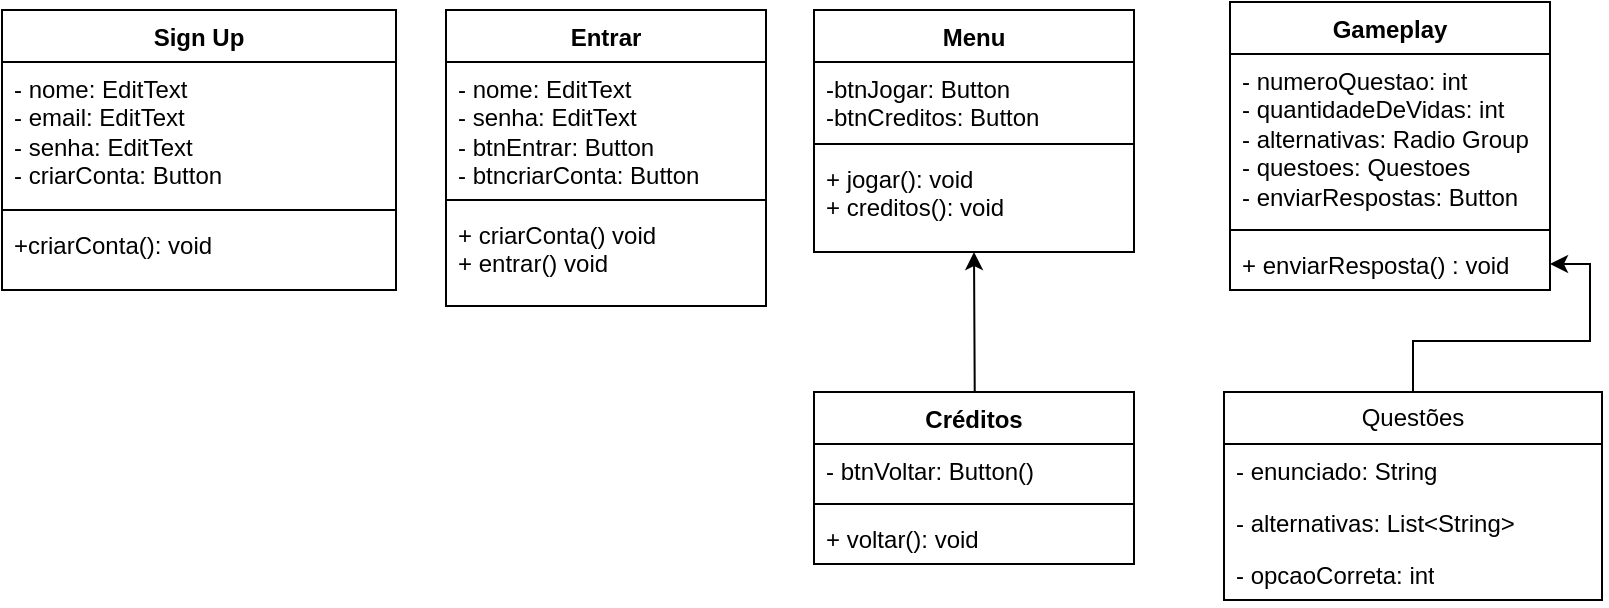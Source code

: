 <mxfile version="24.8.3">
  <diagram name="Página-1" id="_6wJqSV0RkrcyglIBapG">
    <mxGraphModel dx="1435" dy="-249" grid="0" gridSize="10" guides="1" tooltips="1" connect="1" arrows="1" fold="1" page="0" pageScale="1" pageWidth="827" pageHeight="1169" math="0" shadow="0">
      <root>
        <mxCell id="0" />
        <mxCell id="1" parent="0" />
        <mxCell id="76yzSBtMya5_2GJz_PTm-30" value="Sign Up" style="swimlane;fontStyle=1;align=center;verticalAlign=top;childLayout=stackLayout;horizontal=1;startSize=26;horizontalStack=0;resizeParent=1;resizeParentMax=0;resizeLast=0;collapsible=1;marginBottom=0;whiteSpace=wrap;html=1;" parent="1" vertex="1">
          <mxGeometry x="-314" y="1153" width="197" height="140" as="geometry" />
        </mxCell>
        <mxCell id="76yzSBtMya5_2GJz_PTm-31" value="&lt;div&gt;- nome: EditText&lt;/div&gt;- email: EditText&lt;div&gt;&lt;div&gt;- senha: EditText&lt;/div&gt;&lt;/div&gt;&lt;div&gt;- criarConta: Button&lt;/div&gt;" style="text;strokeColor=none;fillColor=none;align=left;verticalAlign=top;spacingLeft=4;spacingRight=4;overflow=hidden;rotatable=0;points=[[0,0.5],[1,0.5]];portConstraint=eastwest;whiteSpace=wrap;html=1;" parent="76yzSBtMya5_2GJz_PTm-30" vertex="1">
          <mxGeometry y="26" width="197" height="70" as="geometry" />
        </mxCell>
        <mxCell id="76yzSBtMya5_2GJz_PTm-32" value="" style="line;strokeWidth=1;fillColor=none;align=left;verticalAlign=middle;spacingTop=-1;spacingLeft=3;spacingRight=3;rotatable=0;labelPosition=right;points=[];portConstraint=eastwest;strokeColor=inherit;" parent="76yzSBtMya5_2GJz_PTm-30" vertex="1">
          <mxGeometry y="96" width="197" height="8" as="geometry" />
        </mxCell>
        <mxCell id="76yzSBtMya5_2GJz_PTm-33" value="+criarConta(): void" style="text;strokeColor=none;fillColor=none;align=left;verticalAlign=top;spacingLeft=4;spacingRight=4;overflow=hidden;rotatable=0;points=[[0,0.5],[1,0.5]];portConstraint=eastwest;whiteSpace=wrap;html=1;" parent="76yzSBtMya5_2GJz_PTm-30" vertex="1">
          <mxGeometry y="104" width="197" height="36" as="geometry" />
        </mxCell>
        <mxCell id="76yzSBtMya5_2GJz_PTm-34" value="Entrar" style="swimlane;fontStyle=1;align=center;verticalAlign=top;childLayout=stackLayout;horizontal=1;startSize=26;horizontalStack=0;resizeParent=1;resizeParentMax=0;resizeLast=0;collapsible=1;marginBottom=0;whiteSpace=wrap;html=1;" parent="1" vertex="1">
          <mxGeometry x="-92" y="1153" width="160" height="148" as="geometry" />
        </mxCell>
        <mxCell id="76yzSBtMya5_2GJz_PTm-35" value="- nome: EditText&lt;div&gt;- senha: EditText&lt;/div&gt;&lt;div&gt;- btnEntrar: Button&lt;/div&gt;&lt;div&gt;- btncriarConta: Button&lt;/div&gt;" style="text;strokeColor=none;fillColor=none;align=left;verticalAlign=top;spacingLeft=4;spacingRight=4;overflow=hidden;rotatable=0;points=[[0,0.5],[1,0.5]];portConstraint=eastwest;whiteSpace=wrap;html=1;" parent="76yzSBtMya5_2GJz_PTm-34" vertex="1">
          <mxGeometry y="26" width="160" height="65" as="geometry" />
        </mxCell>
        <mxCell id="76yzSBtMya5_2GJz_PTm-36" value="" style="line;strokeWidth=1;fillColor=none;align=left;verticalAlign=middle;spacingTop=-1;spacingLeft=3;spacingRight=3;rotatable=0;labelPosition=right;points=[];portConstraint=eastwest;strokeColor=inherit;" parent="76yzSBtMya5_2GJz_PTm-34" vertex="1">
          <mxGeometry y="91" width="160" height="8" as="geometry" />
        </mxCell>
        <mxCell id="76yzSBtMya5_2GJz_PTm-37" value="+ criarConta() void&lt;div&gt;+ entrar() void&lt;/div&gt;" style="text;strokeColor=none;fillColor=none;align=left;verticalAlign=top;spacingLeft=4;spacingRight=4;overflow=hidden;rotatable=0;points=[[0,0.5],[1,0.5]];portConstraint=eastwest;whiteSpace=wrap;html=1;" parent="76yzSBtMya5_2GJz_PTm-34" vertex="1">
          <mxGeometry y="99" width="160" height="49" as="geometry" />
        </mxCell>
        <mxCell id="76yzSBtMya5_2GJz_PTm-38" value="Menu" style="swimlane;fontStyle=1;align=center;verticalAlign=top;childLayout=stackLayout;horizontal=1;startSize=26;horizontalStack=0;resizeParent=1;resizeParentMax=0;resizeLast=0;collapsible=1;marginBottom=0;whiteSpace=wrap;html=1;" parent="1" vertex="1">
          <mxGeometry x="92" y="1153" width="160" height="121" as="geometry" />
        </mxCell>
        <mxCell id="76yzSBtMya5_2GJz_PTm-39" value="-btnJogar: Button&lt;div&gt;-btnCreditos: Button&lt;/div&gt;" style="text;strokeColor=none;fillColor=none;align=left;verticalAlign=top;spacingLeft=4;spacingRight=4;overflow=hidden;rotatable=0;points=[[0,0.5],[1,0.5]];portConstraint=eastwest;whiteSpace=wrap;html=1;" parent="76yzSBtMya5_2GJz_PTm-38" vertex="1">
          <mxGeometry y="26" width="160" height="37" as="geometry" />
        </mxCell>
        <mxCell id="76yzSBtMya5_2GJz_PTm-40" value="" style="line;strokeWidth=1;fillColor=none;align=left;verticalAlign=middle;spacingTop=-1;spacingLeft=3;spacingRight=3;rotatable=0;labelPosition=right;points=[];portConstraint=eastwest;strokeColor=inherit;" parent="76yzSBtMya5_2GJz_PTm-38" vertex="1">
          <mxGeometry y="63" width="160" height="8" as="geometry" />
        </mxCell>
        <mxCell id="76yzSBtMya5_2GJz_PTm-41" value="+ jogar(): void&lt;div&gt;+ creditos(): void&lt;/div&gt;" style="text;strokeColor=none;fillColor=none;align=left;verticalAlign=top;spacingLeft=4;spacingRight=4;overflow=hidden;rotatable=0;points=[[0,0.5],[1,0.5]];portConstraint=eastwest;whiteSpace=wrap;html=1;" parent="76yzSBtMya5_2GJz_PTm-38" vertex="1">
          <mxGeometry y="71" width="160" height="50" as="geometry" />
        </mxCell>
        <mxCell id="76yzSBtMya5_2GJz_PTm-54" value="" style="edgeStyle=orthogonalEdgeStyle;rounded=0;orthogonalLoop=1;jettySize=auto;html=1;" parent="1" edge="1">
          <mxGeometry relative="1" as="geometry">
            <mxPoint x="92" y="1369.0" as="sourcePoint" />
            <mxPoint x="172" y="1274.0" as="targetPoint" />
          </mxGeometry>
        </mxCell>
        <mxCell id="76yzSBtMya5_2GJz_PTm-42" value="Créditos" style="swimlane;fontStyle=1;align=center;verticalAlign=top;childLayout=stackLayout;horizontal=1;startSize=26;horizontalStack=0;resizeParent=1;resizeParentMax=0;resizeLast=0;collapsible=1;marginBottom=0;whiteSpace=wrap;html=1;" parent="1" vertex="1">
          <mxGeometry x="92" y="1344" width="160" height="86" as="geometry" />
        </mxCell>
        <mxCell id="76yzSBtMya5_2GJz_PTm-43" value="- btnVoltar: Button()" style="text;strokeColor=none;fillColor=none;align=left;verticalAlign=top;spacingLeft=4;spacingRight=4;overflow=hidden;rotatable=0;points=[[0,0.5],[1,0.5]];portConstraint=eastwest;whiteSpace=wrap;html=1;" parent="76yzSBtMya5_2GJz_PTm-42" vertex="1">
          <mxGeometry y="26" width="160" height="26" as="geometry" />
        </mxCell>
        <mxCell id="76yzSBtMya5_2GJz_PTm-44" value="" style="line;strokeWidth=1;fillColor=none;align=left;verticalAlign=middle;spacingTop=-1;spacingLeft=3;spacingRight=3;rotatable=0;labelPosition=right;points=[];portConstraint=eastwest;strokeColor=inherit;" parent="76yzSBtMya5_2GJz_PTm-42" vertex="1">
          <mxGeometry y="52" width="160" height="8" as="geometry" />
        </mxCell>
        <mxCell id="76yzSBtMya5_2GJz_PTm-45" value="+ voltar(): void" style="text;strokeColor=none;fillColor=none;align=left;verticalAlign=top;spacingLeft=4;spacingRight=4;overflow=hidden;rotatable=0;points=[[0,0.5],[1,0.5]];portConstraint=eastwest;whiteSpace=wrap;html=1;" parent="76yzSBtMya5_2GJz_PTm-42" vertex="1">
          <mxGeometry y="60" width="160" height="26" as="geometry" />
        </mxCell>
        <mxCell id="76yzSBtMya5_2GJz_PTm-46" value="Gameplay" style="swimlane;fontStyle=1;align=center;verticalAlign=top;childLayout=stackLayout;horizontal=1;startSize=26;horizontalStack=0;resizeParent=1;resizeParentMax=0;resizeLast=0;collapsible=1;marginBottom=0;whiteSpace=wrap;html=1;" parent="1" vertex="1">
          <mxGeometry x="300" y="1149" width="160" height="144" as="geometry" />
        </mxCell>
        <mxCell id="76yzSBtMya5_2GJz_PTm-47" value="- numeroQuestao: int&lt;div&gt;- quantidadeDeVidas: int&lt;/div&gt;&lt;div&gt;- alternativas: Radio Group&lt;/div&gt;&lt;div&gt;- questoes: Questoes&lt;/div&gt;&lt;div&gt;- enviarRespostas: Button&lt;/div&gt;" style="text;strokeColor=none;fillColor=none;align=left;verticalAlign=top;spacingLeft=4;spacingRight=4;overflow=hidden;rotatable=0;points=[[0,0.5],[1,0.5]];portConstraint=eastwest;whiteSpace=wrap;html=1;" parent="76yzSBtMya5_2GJz_PTm-46" vertex="1">
          <mxGeometry y="26" width="160" height="84" as="geometry" />
        </mxCell>
        <mxCell id="76yzSBtMya5_2GJz_PTm-48" value="" style="line;strokeWidth=1;fillColor=none;align=left;verticalAlign=middle;spacingTop=-1;spacingLeft=3;spacingRight=3;rotatable=0;labelPosition=right;points=[];portConstraint=eastwest;strokeColor=inherit;" parent="76yzSBtMya5_2GJz_PTm-46" vertex="1">
          <mxGeometry y="110" width="160" height="8" as="geometry" />
        </mxCell>
        <mxCell id="76yzSBtMya5_2GJz_PTm-49" value="+ enviarResposta() : void" style="text;strokeColor=none;fillColor=none;align=left;verticalAlign=top;spacingLeft=4;spacingRight=4;overflow=hidden;rotatable=0;points=[[0,0.5],[1,0.5]];portConstraint=eastwest;whiteSpace=wrap;html=1;" parent="76yzSBtMya5_2GJz_PTm-46" vertex="1">
          <mxGeometry y="118" width="160" height="26" as="geometry" />
        </mxCell>
        <mxCell id="JyKpVR0DOnjpgpVDH7mq-2" value="" style="edgeStyle=orthogonalEdgeStyle;rounded=0;orthogonalLoop=1;jettySize=auto;html=1;" edge="1" parent="1" source="76yzSBtMya5_2GJz_PTm-50" target="76yzSBtMya5_2GJz_PTm-49">
          <mxGeometry relative="1" as="geometry" />
        </mxCell>
        <mxCell id="76yzSBtMya5_2GJz_PTm-50" value="Questões" style="swimlane;fontStyle=0;childLayout=stackLayout;horizontal=1;startSize=26;fillColor=none;horizontalStack=0;resizeParent=1;resizeParentMax=0;resizeLast=0;collapsible=1;marginBottom=0;whiteSpace=wrap;html=1;" parent="1" vertex="1">
          <mxGeometry x="297" y="1344" width="189" height="104" as="geometry" />
        </mxCell>
        <mxCell id="76yzSBtMya5_2GJz_PTm-51" value="- enunciado: String" style="text;strokeColor=none;fillColor=none;align=left;verticalAlign=top;spacingLeft=4;spacingRight=4;overflow=hidden;rotatable=0;points=[[0,0.5],[1,0.5]];portConstraint=eastwest;whiteSpace=wrap;html=1;" parent="76yzSBtMya5_2GJz_PTm-50" vertex="1">
          <mxGeometry y="26" width="189" height="26" as="geometry" />
        </mxCell>
        <mxCell id="76yzSBtMya5_2GJz_PTm-52" value="- alternativas: List&amp;lt;String&amp;gt;" style="text;strokeColor=none;fillColor=none;align=left;verticalAlign=top;spacingLeft=4;spacingRight=4;overflow=hidden;rotatable=0;points=[[0,0.5],[1,0.5]];portConstraint=eastwest;whiteSpace=wrap;html=1;" parent="76yzSBtMya5_2GJz_PTm-50" vertex="1">
          <mxGeometry y="52" width="189" height="26" as="geometry" />
        </mxCell>
        <mxCell id="76yzSBtMya5_2GJz_PTm-53" value="- opcaoCorreta: int" style="text;strokeColor=none;fillColor=none;align=left;verticalAlign=top;spacingLeft=4;spacingRight=4;overflow=hidden;rotatable=0;points=[[0,0.5],[1,0.5]];portConstraint=eastwest;whiteSpace=wrap;html=1;" parent="76yzSBtMya5_2GJz_PTm-50" vertex="1">
          <mxGeometry y="78" width="189" height="26" as="geometry" />
        </mxCell>
      </root>
    </mxGraphModel>
  </diagram>
</mxfile>
